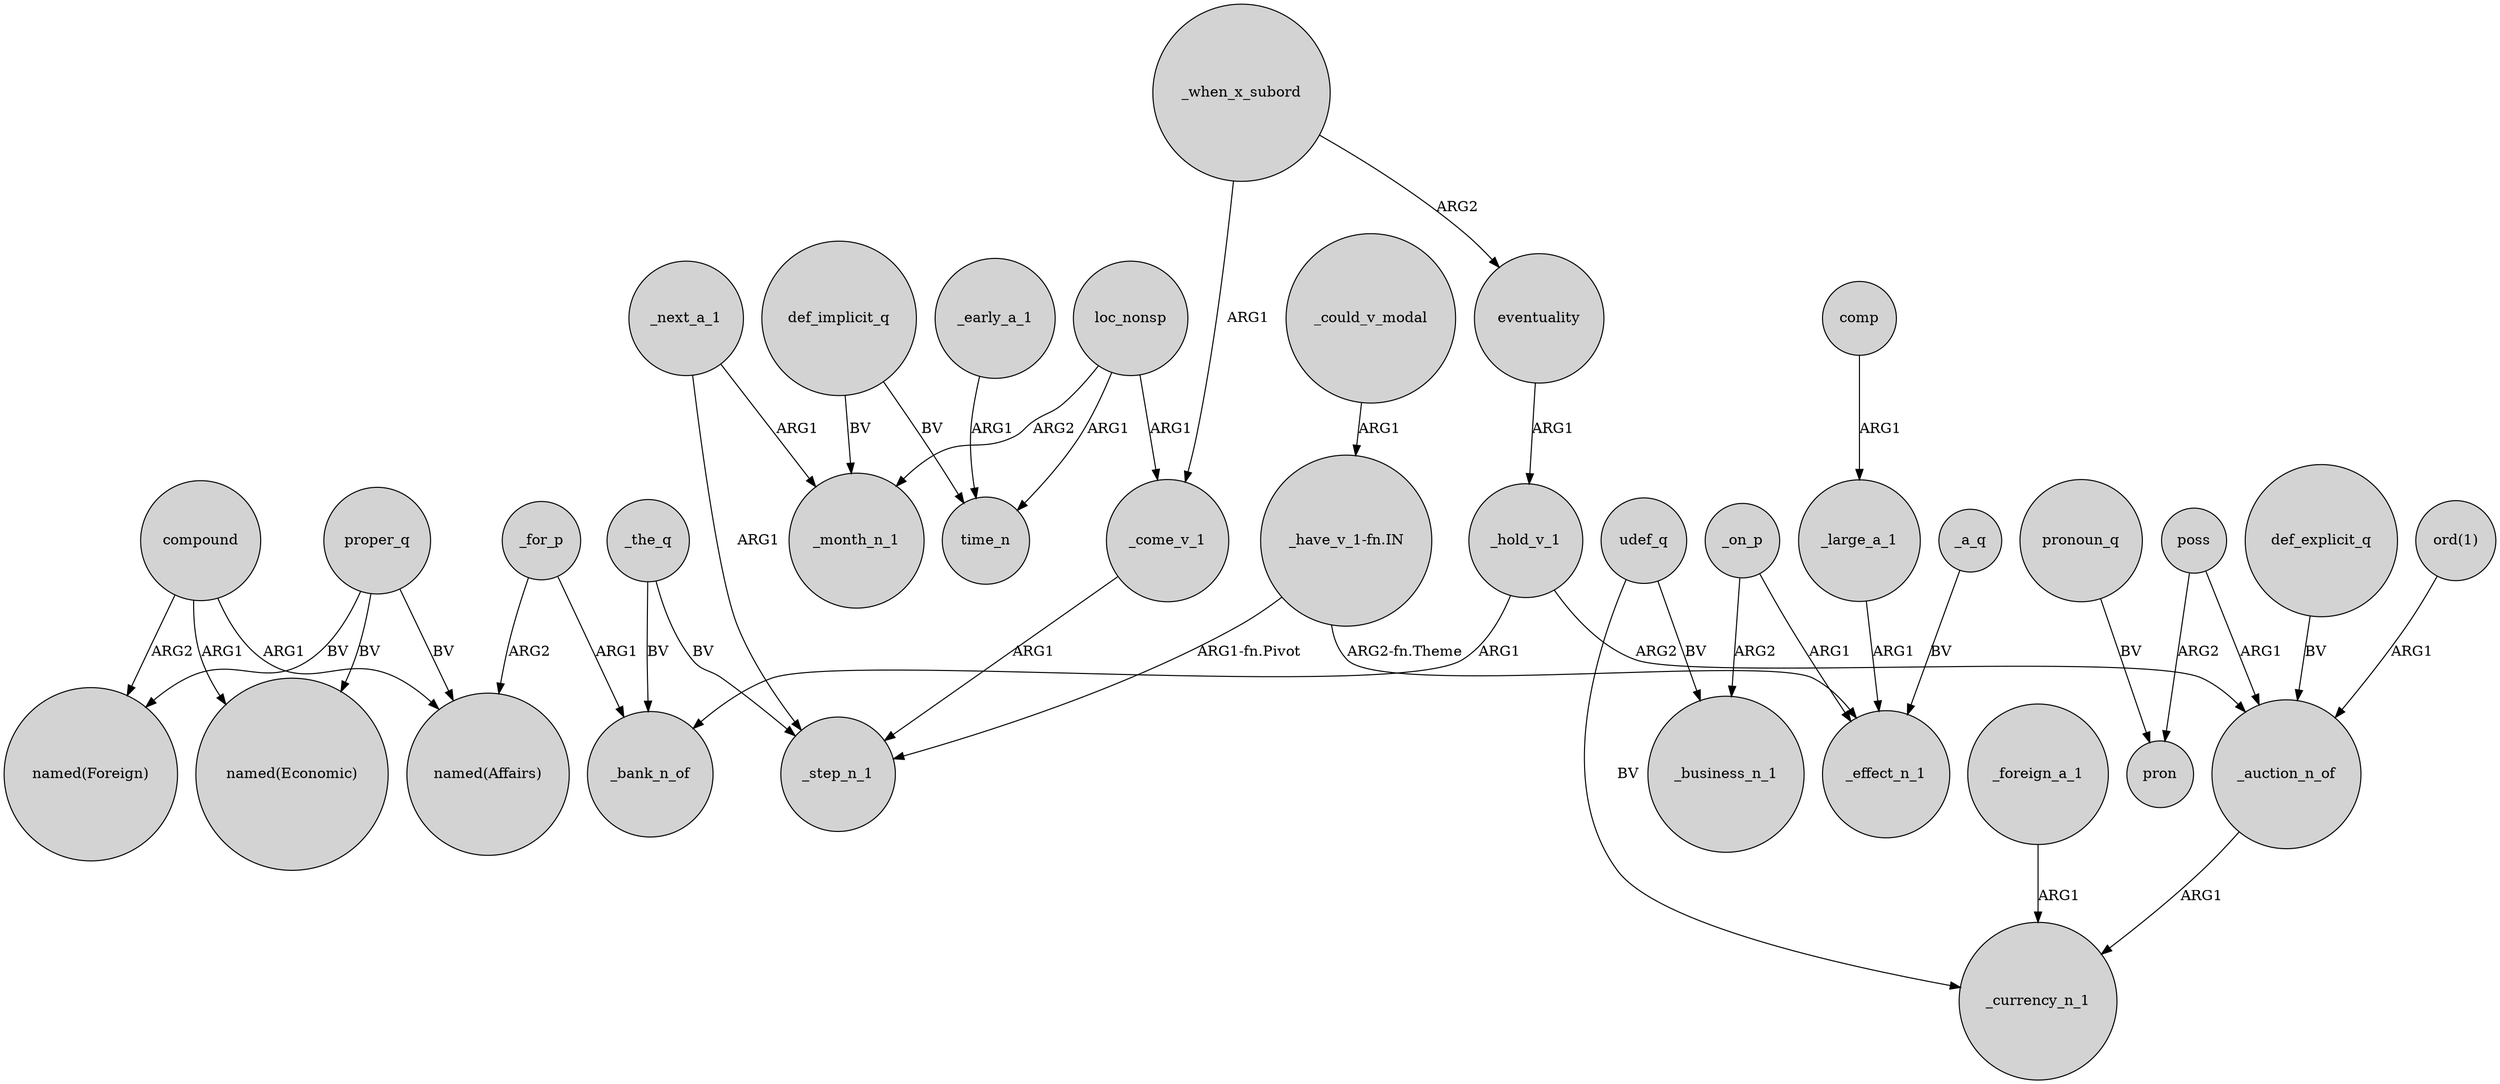 digraph {
	node [shape=circle style=filled]
	def_implicit_q -> _month_n_1 [label=BV]
	_come_v_1 -> _step_n_1 [label=ARG1]
	compound -> "named(Foreign)" [label=ARG2]
	proper_q -> "named(Economic)" [label=BV]
	proper_q -> "named(Foreign)" [label=BV]
	poss -> pron [label=ARG2]
	_when_x_subord -> _come_v_1 [label=ARG1]
	_large_a_1 -> _effect_n_1 [label=ARG1]
	"ord(1)" -> _auction_n_of [label=ARG1]
	comp -> _large_a_1 [label=ARG1]
	_auction_n_of -> _currency_n_1 [label=ARG1]
	_the_q -> _step_n_1 [label=BV]
	"_have_v_1-fn.IN" -> _effect_n_1 [label="ARG2-fn.Theme"]
	loc_nonsp -> time_n [label=ARG1]
	_for_p -> _bank_n_of [label=ARG1]
	compound -> "named(Affairs)" [label=ARG1]
	loc_nonsp -> _come_v_1 [label=ARG1]
	udef_q -> _currency_n_1 [label=BV]
	_on_p -> _business_n_1 [label=ARG2]
	"_have_v_1-fn.IN" -> _step_n_1 [label="ARG1-fn.Pivot"]
	_next_a_1 -> _step_n_1 [label=ARG1]
	pronoun_q -> pron [label=BV]
	_a_q -> _effect_n_1 [label=BV]
	_could_v_modal -> "_have_v_1-fn.IN" [label=ARG1]
	_the_q -> _bank_n_of [label=BV]
	_next_a_1 -> _month_n_1 [label=ARG1]
	_for_p -> "named(Affairs)" [label=ARG2]
	_when_x_subord -> eventuality [label=ARG2]
	poss -> _auction_n_of [label=ARG1]
	_hold_v_1 -> _auction_n_of [label=ARG2]
	_hold_v_1 -> _bank_n_of [label=ARG1]
	_early_a_1 -> time_n [label=ARG1]
	compound -> "named(Economic)" [label=ARG1]
	udef_q -> _business_n_1 [label=BV]
	proper_q -> "named(Affairs)" [label=BV]
	eventuality -> _hold_v_1 [label=ARG1]
	_foreign_a_1 -> _currency_n_1 [label=ARG1]
	loc_nonsp -> _month_n_1 [label=ARG2]
	_on_p -> _effect_n_1 [label=ARG1]
	def_explicit_q -> _auction_n_of [label=BV]
	def_implicit_q -> time_n [label=BV]
}
